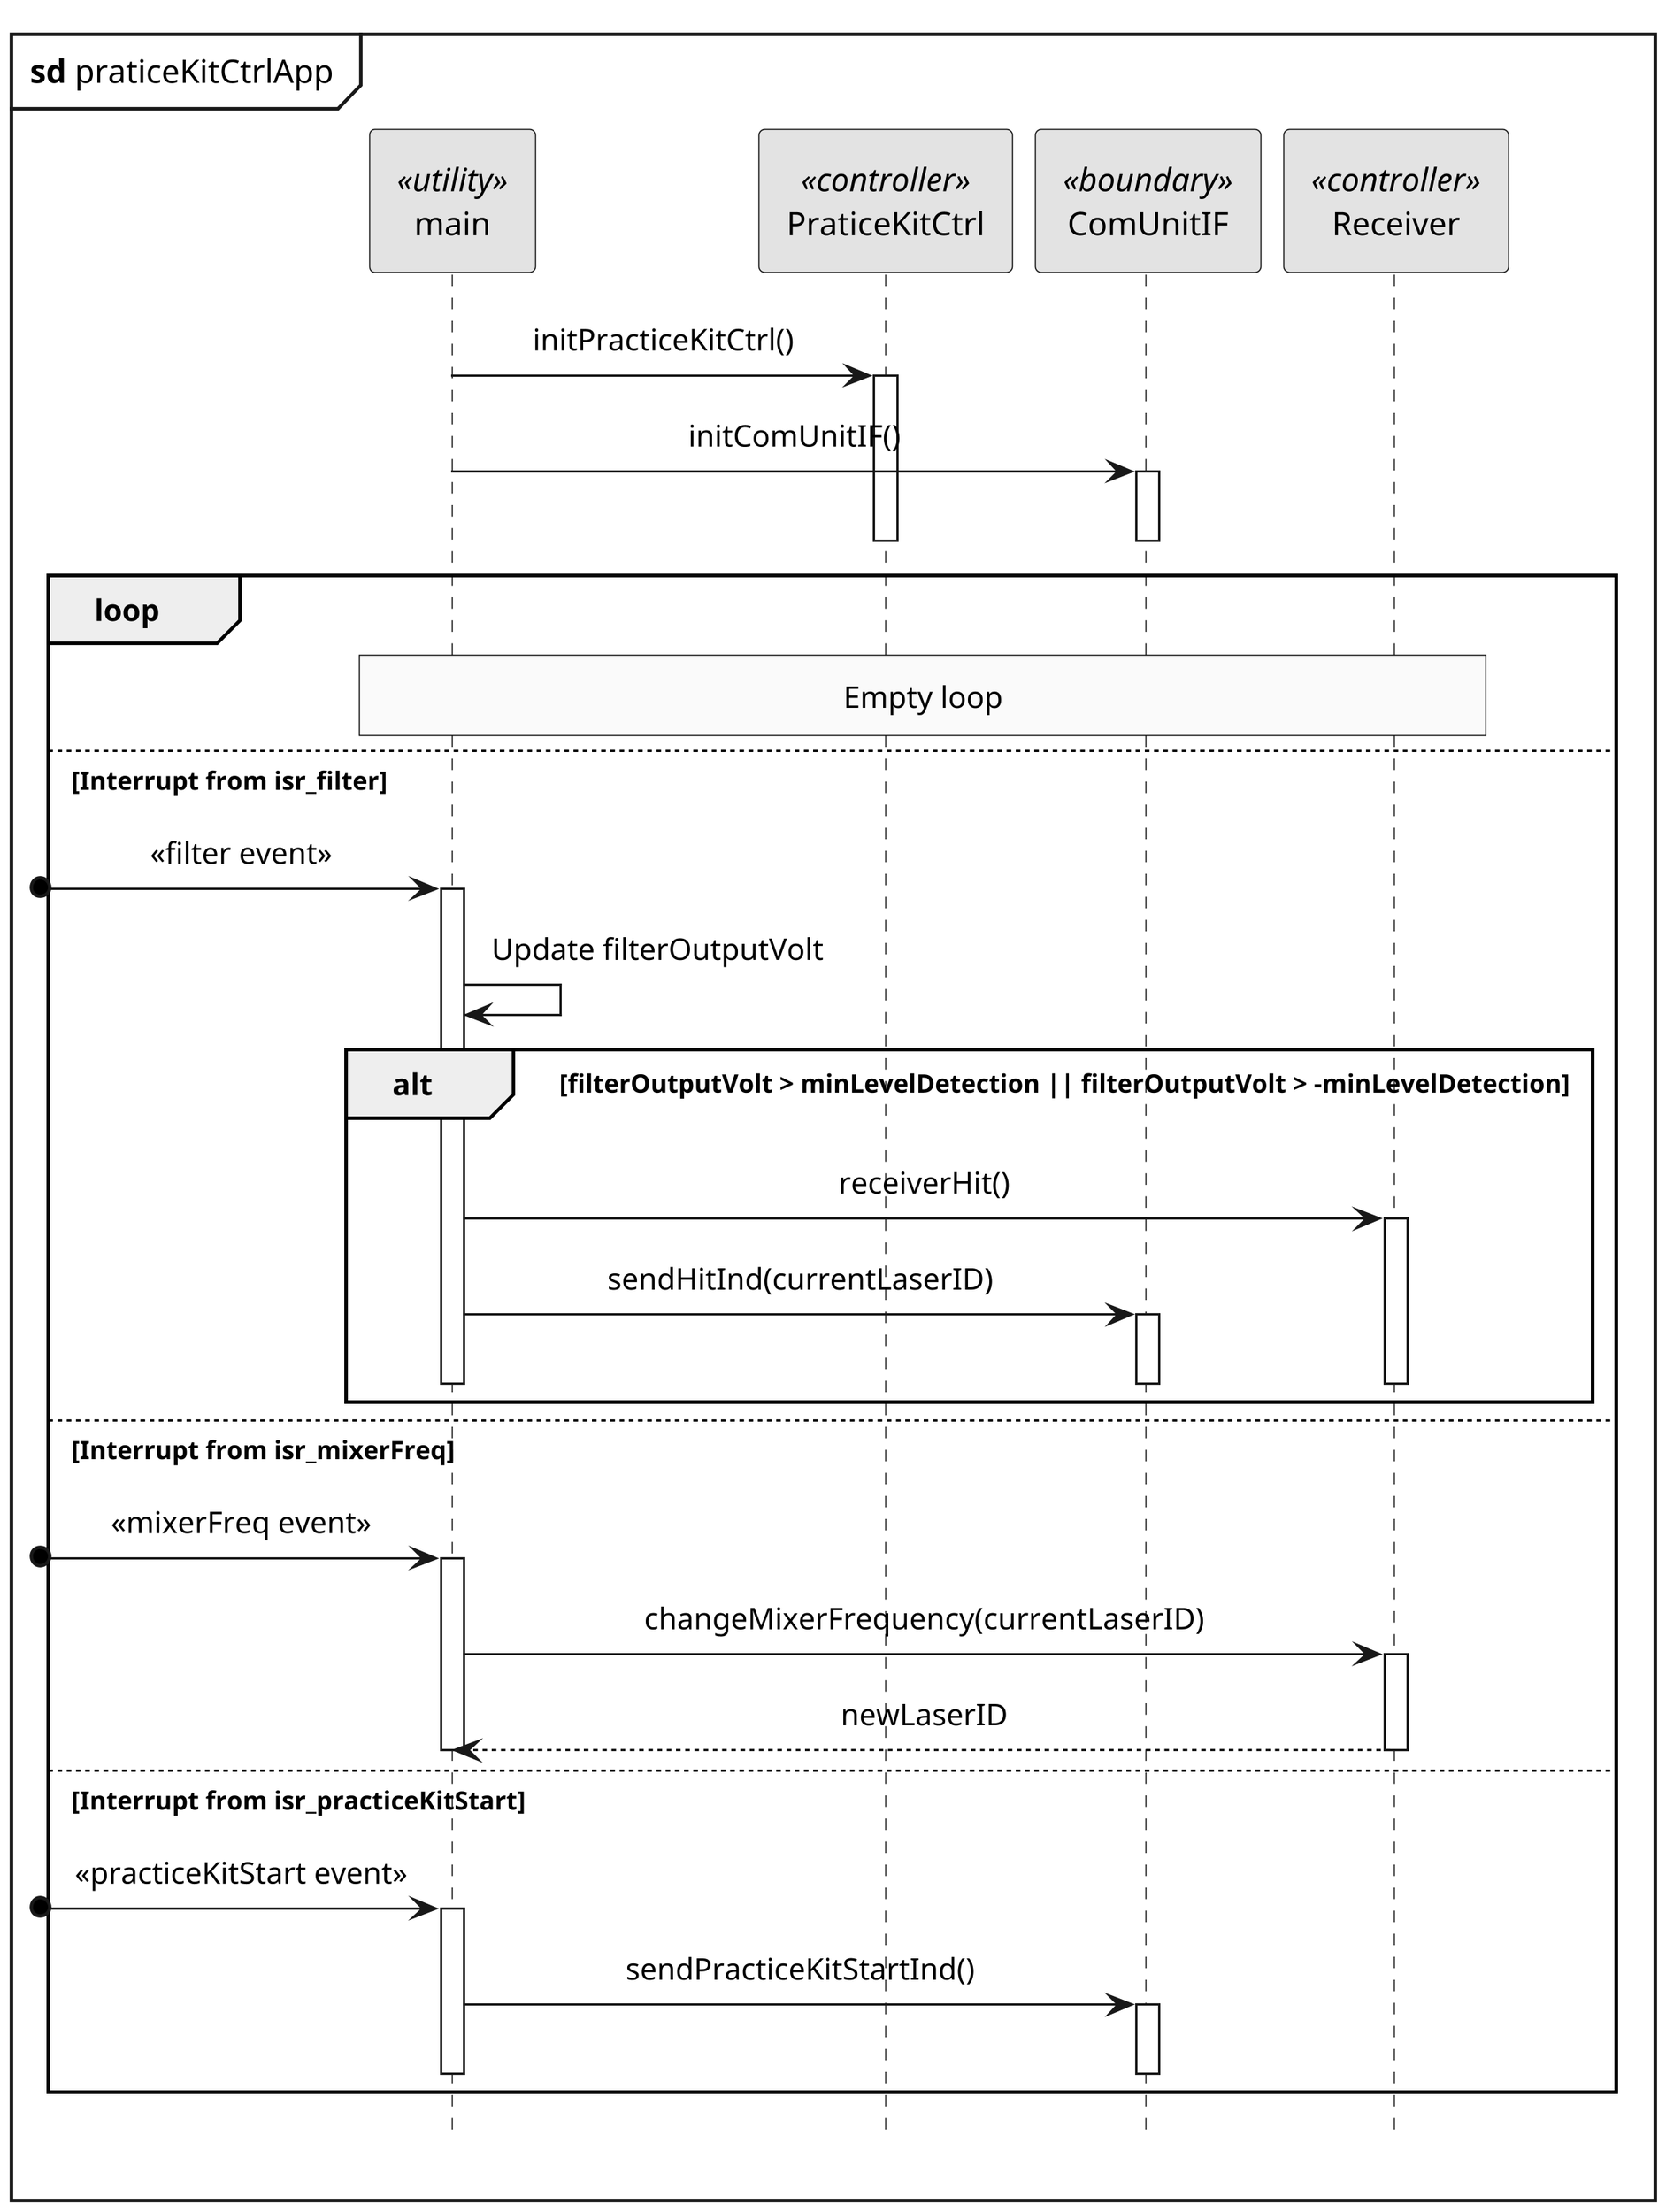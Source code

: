 @startuml practiceKitCtrlApp_sd

hide footbox

skinparam {
    monochrome true
    dpi 300
    padding 5
    sequenceMessageAlign center
    packageStyle frame
    shadowing false
    'backgroundColor transparent
}

mainframe **sd** praticeKitCtrlApp

participant main <<utility>>
participant PraticeKitCtrl <<controller>>
participant ComUnitIF <<boundary>>
participant Receiver <<controller>>

main -> PraticeKitCtrl++: initPracticeKitCtrl()
main -> ComUnitIF++: initComUnitIF()
deactivate PraticeKitCtrl
deactivate ComUnitIF

loop
    rnote over main, Receiver : Empty loop

    else Interrupt from isr_filter
    [o-> main: <<filter event>>
    activate main

    main -> main: Update filterOutputVolt

    alt filterOutputVolt > minLevelDetection || filterOutputVolt > -minLevelDetection
        main -> Receiver++: receiverHit()
        main -> ComUnitIF++: sendHitInd(currentLaserID)
        deactivate main
        deactivate Receiver
        deactivate ComUnitIF
    end

    else Interrupt from isr_mixerFreq
    [o-> main: <<mixerFreq event>>
    activate main
    main -> Receiver++: changeMixerFrequency(currentLaserID)
    return newLaserID
    deactivate main

    else Interrupt from isr_practiceKitStart
    [o-> main: <<practiceKitStart event>>
    activate main
    main -> ComUnitIF++: sendPracticeKitStartInd()
    deactivate main
    deactivate ComUnitIF
end

@enduml